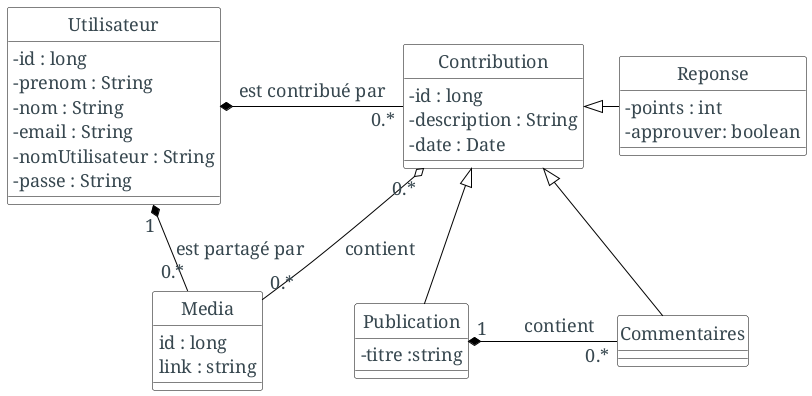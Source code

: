 @startuml
left to right direction
skinparam backgroundColor #fff
skinparam defaultFontColor #37474f
skinparam defaultFontSize 18
skinparam defaultFontName serif
skinparam defaultFontStyle normal
skinparam classAttributeIconSize 0
skinparam classBackgroundColor #fff
skinparam classBorderColor #000
skinparam classArrowColor #000

hide class circle

class  "Utilisateur"  as user{
-id : long
-prenom : String
-nom : String
-email : String
-nomUtilisateur : String
-passe : String
}

class "Contribution" as contribution {
-id : long
-description : String
-date : Date
}

class "Publication" as post{
-titre :string
}

class "Commentaires" as comments

class "Reponse" as response{
-points : int
-approuver: boolean
}

class "Media" as media{
id : long
link : string
}

user  *- "0.*" contribution : est contribué par
top to bottom direction
user "1" *-- "0.*" media : est partagé par
contribution "0.*" o-- "0.*" media : contient
contribution <|-- post
contribution <|- comments
contribution <|- response
post "1" *- "0.*" comments :\tcontient\t
@enduml